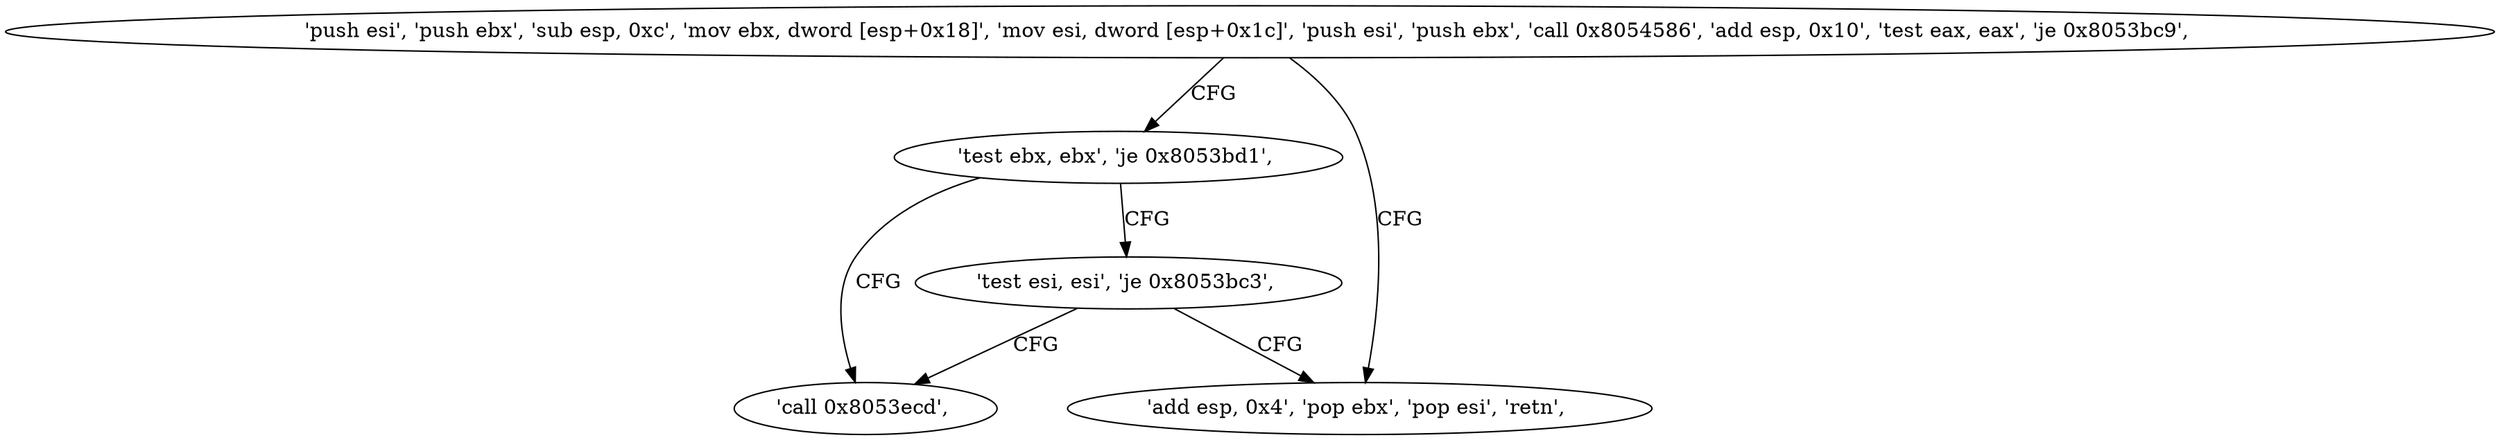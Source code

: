 digraph "func" {
"134560680" [label = "'push esi', 'push ebx', 'sub esp, 0xc', 'mov ebx, dword [esp+0x18]', 'mov esi, dword [esp+0x1c]', 'push esi', 'push ebx', 'call 0x8054586', 'add esp, 0x10', 'test eax, eax', 'je 0x8053bc9', " ]
"134560713" [label = "'test ebx, ebx', 'je 0x8053bd1', " ]
"134560707" [label = "'add esp, 0x4', 'pop ebx', 'pop esi', 'retn', " ]
"134560721" [label = "'call 0x8053ecd', " ]
"134560717" [label = "'test esi, esi', 'je 0x8053bc3', " ]
"134560680" -> "134560713" [ label = "CFG" ]
"134560680" -> "134560707" [ label = "CFG" ]
"134560713" -> "134560721" [ label = "CFG" ]
"134560713" -> "134560717" [ label = "CFG" ]
"134560717" -> "134560707" [ label = "CFG" ]
"134560717" -> "134560721" [ label = "CFG" ]
}

